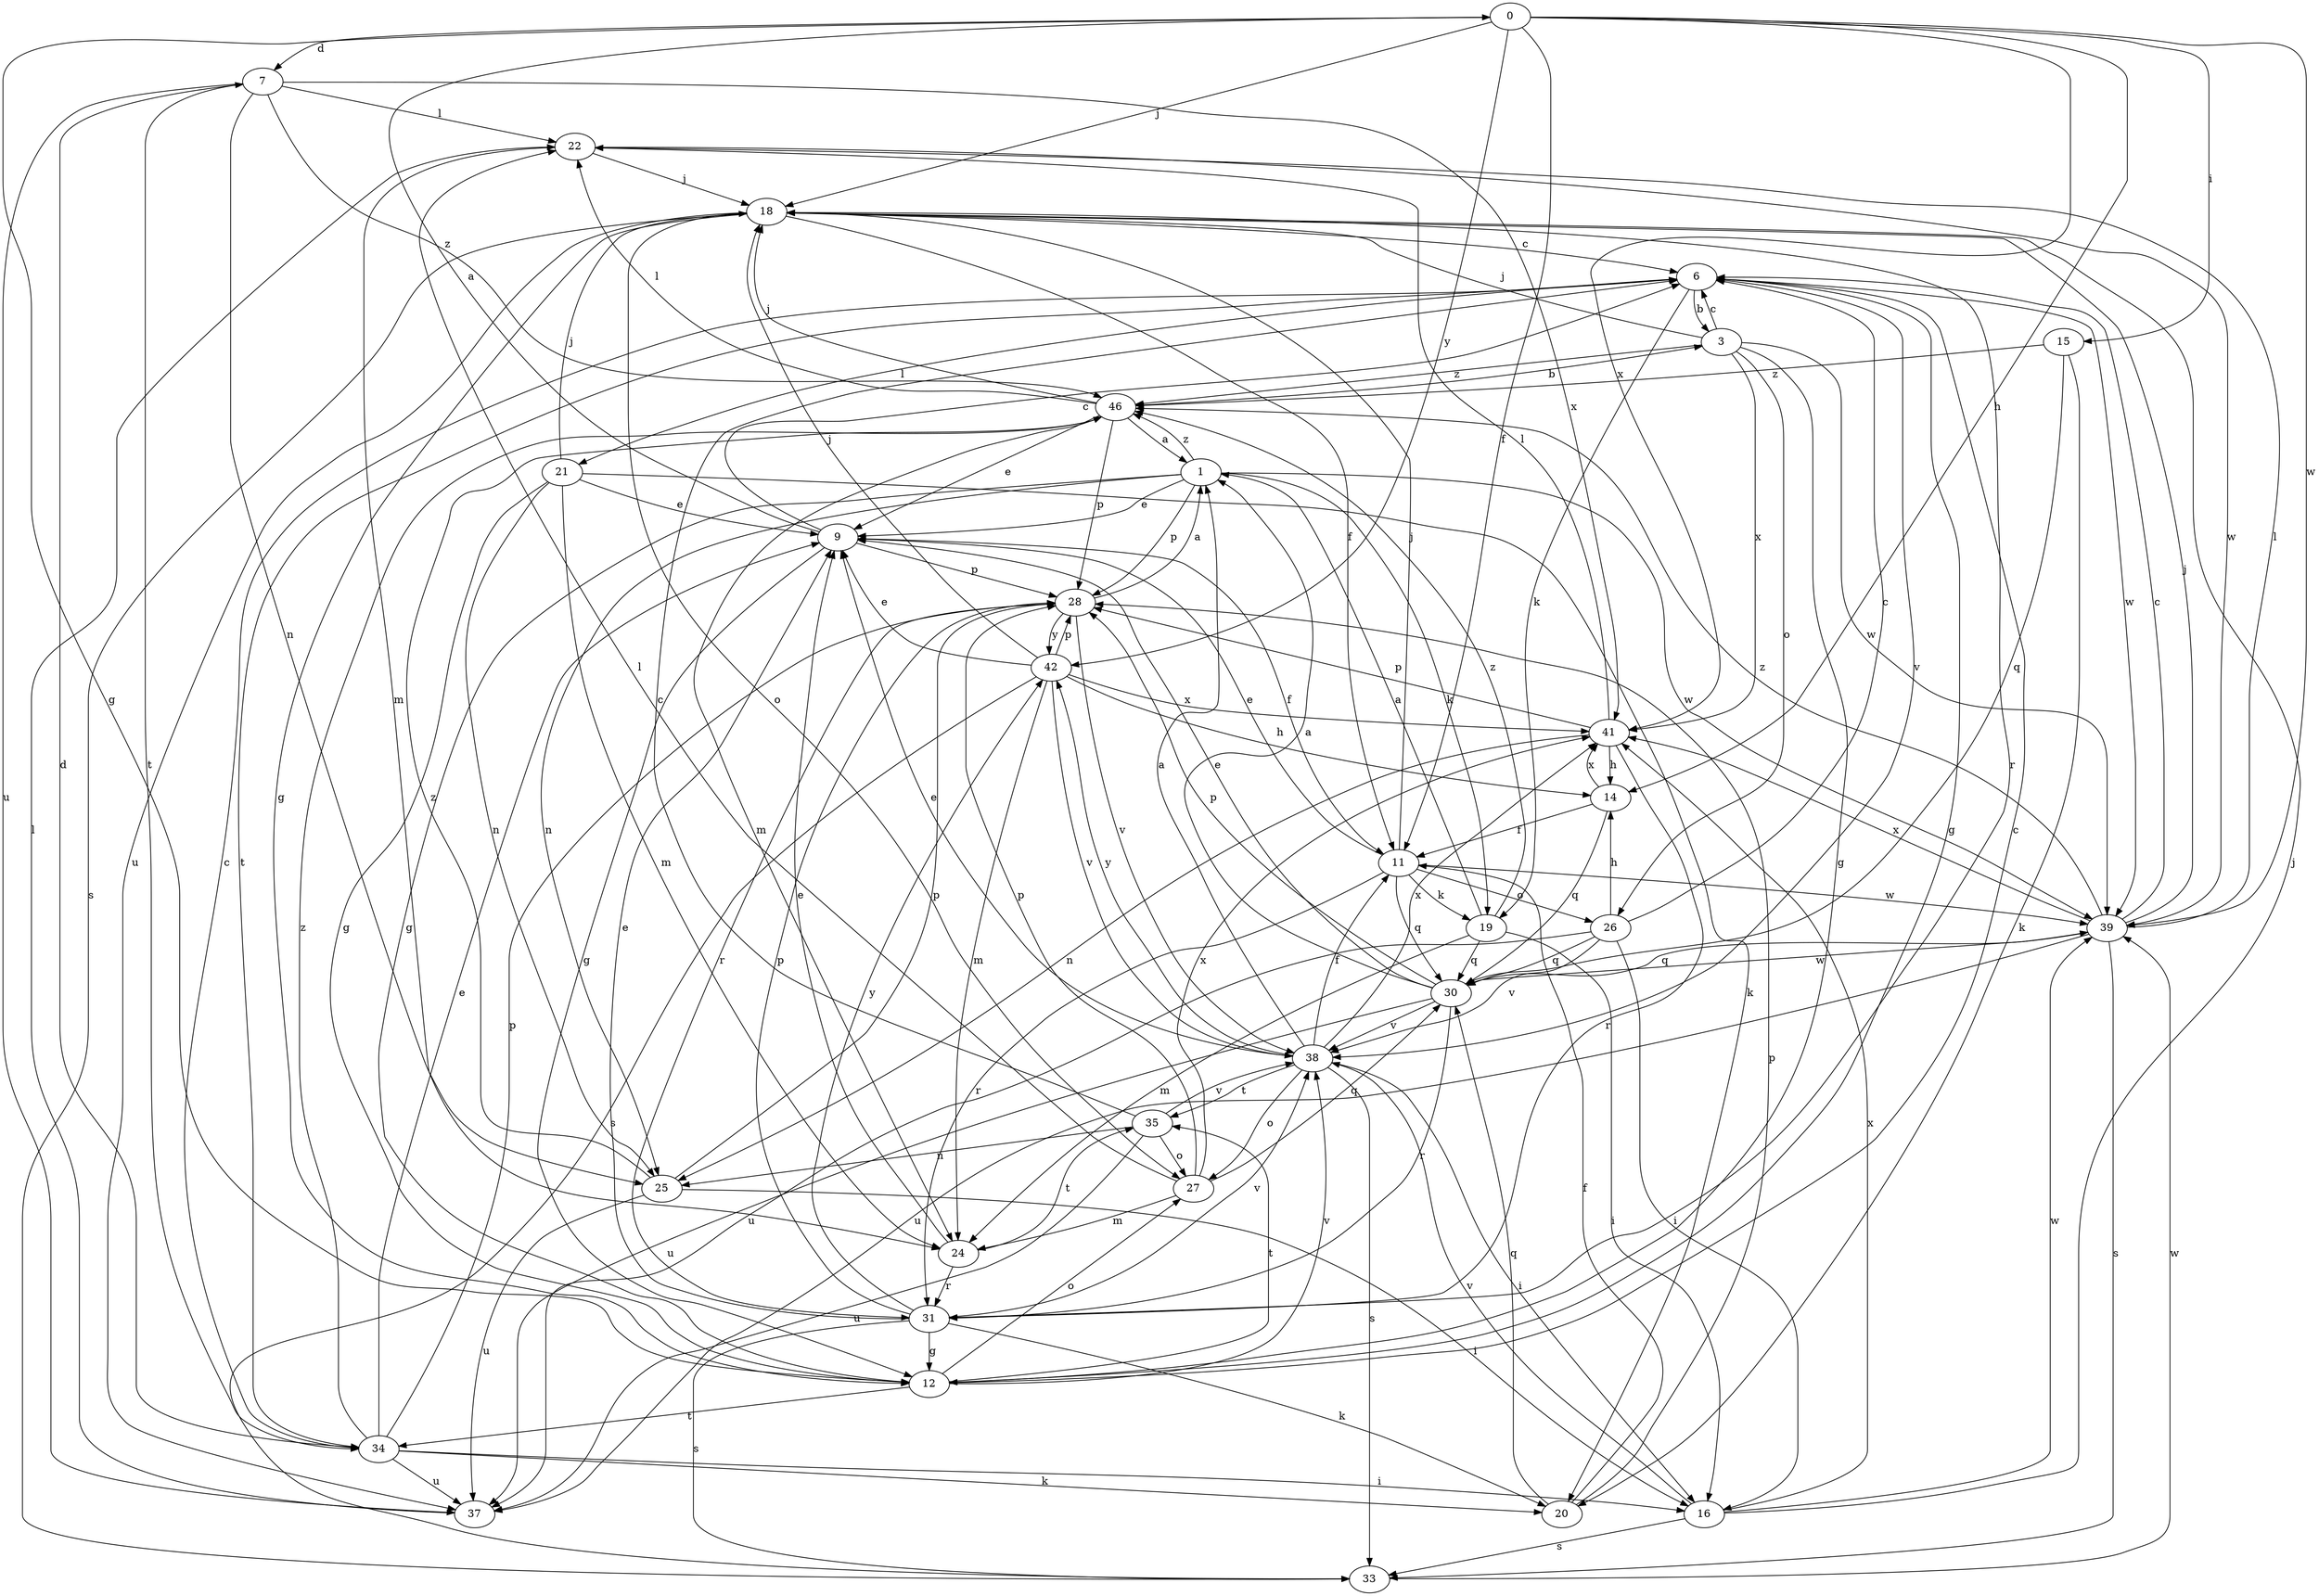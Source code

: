 strict digraph  {
0;
1;
3;
6;
7;
9;
11;
12;
14;
15;
16;
18;
19;
20;
21;
22;
24;
25;
26;
27;
28;
30;
31;
33;
34;
35;
37;
38;
39;
41;
42;
46;
0 -> 7  [label=d];
0 -> 11  [label=f];
0 -> 12  [label=g];
0 -> 14  [label=h];
0 -> 15  [label=i];
0 -> 18  [label=j];
0 -> 39  [label=w];
0 -> 41  [label=x];
0 -> 42  [label=y];
1 -> 9  [label=e];
1 -> 12  [label=g];
1 -> 19  [label=k];
1 -> 25  [label=n];
1 -> 28  [label=p];
1 -> 39  [label=w];
1 -> 46  [label=z];
3 -> 6  [label=c];
3 -> 12  [label=g];
3 -> 18  [label=j];
3 -> 26  [label=o];
3 -> 39  [label=w];
3 -> 41  [label=x];
3 -> 46  [label=z];
6 -> 3  [label=b];
6 -> 12  [label=g];
6 -> 19  [label=k];
6 -> 21  [label=l];
6 -> 34  [label=t];
6 -> 38  [label=v];
6 -> 39  [label=w];
7 -> 22  [label=l];
7 -> 25  [label=n];
7 -> 34  [label=t];
7 -> 37  [label=u];
7 -> 41  [label=x];
7 -> 46  [label=z];
9 -> 0  [label=a];
9 -> 6  [label=c];
9 -> 11  [label=f];
9 -> 12  [label=g];
9 -> 28  [label=p];
11 -> 9  [label=e];
11 -> 18  [label=j];
11 -> 19  [label=k];
11 -> 26  [label=o];
11 -> 30  [label=q];
11 -> 31  [label=r];
11 -> 39  [label=w];
12 -> 6  [label=c];
12 -> 27  [label=o];
12 -> 34  [label=t];
12 -> 35  [label=t];
12 -> 38  [label=v];
14 -> 11  [label=f];
14 -> 30  [label=q];
14 -> 41  [label=x];
15 -> 20  [label=k];
15 -> 30  [label=q];
15 -> 46  [label=z];
16 -> 18  [label=j];
16 -> 33  [label=s];
16 -> 38  [label=v];
16 -> 39  [label=w];
16 -> 41  [label=x];
18 -> 6  [label=c];
18 -> 11  [label=f];
18 -> 12  [label=g];
18 -> 27  [label=o];
18 -> 31  [label=r];
18 -> 33  [label=s];
18 -> 37  [label=u];
19 -> 1  [label=a];
19 -> 16  [label=i];
19 -> 24  [label=m];
19 -> 30  [label=q];
19 -> 46  [label=z];
20 -> 11  [label=f];
20 -> 28  [label=p];
20 -> 30  [label=q];
21 -> 9  [label=e];
21 -> 12  [label=g];
21 -> 18  [label=j];
21 -> 20  [label=k];
21 -> 24  [label=m];
21 -> 25  [label=n];
22 -> 18  [label=j];
22 -> 24  [label=m];
22 -> 39  [label=w];
24 -> 9  [label=e];
24 -> 31  [label=r];
24 -> 35  [label=t];
25 -> 16  [label=i];
25 -> 28  [label=p];
25 -> 37  [label=u];
25 -> 46  [label=z];
26 -> 6  [label=c];
26 -> 14  [label=h];
26 -> 16  [label=i];
26 -> 30  [label=q];
26 -> 37  [label=u];
26 -> 38  [label=v];
27 -> 22  [label=l];
27 -> 24  [label=m];
27 -> 28  [label=p];
27 -> 30  [label=q];
27 -> 41  [label=x];
28 -> 1  [label=a];
28 -> 31  [label=r];
28 -> 38  [label=v];
28 -> 42  [label=y];
30 -> 1  [label=a];
30 -> 9  [label=e];
30 -> 28  [label=p];
30 -> 31  [label=r];
30 -> 37  [label=u];
30 -> 38  [label=v];
30 -> 39  [label=w];
31 -> 9  [label=e];
31 -> 12  [label=g];
31 -> 20  [label=k];
31 -> 28  [label=p];
31 -> 33  [label=s];
31 -> 38  [label=v];
31 -> 42  [label=y];
33 -> 39  [label=w];
34 -> 6  [label=c];
34 -> 7  [label=d];
34 -> 9  [label=e];
34 -> 16  [label=i];
34 -> 20  [label=k];
34 -> 28  [label=p];
34 -> 37  [label=u];
34 -> 46  [label=z];
35 -> 6  [label=c];
35 -> 25  [label=n];
35 -> 27  [label=o];
35 -> 37  [label=u];
35 -> 38  [label=v];
37 -> 22  [label=l];
38 -> 1  [label=a];
38 -> 9  [label=e];
38 -> 11  [label=f];
38 -> 16  [label=i];
38 -> 27  [label=o];
38 -> 33  [label=s];
38 -> 35  [label=t];
38 -> 41  [label=x];
38 -> 42  [label=y];
39 -> 6  [label=c];
39 -> 18  [label=j];
39 -> 22  [label=l];
39 -> 30  [label=q];
39 -> 33  [label=s];
39 -> 37  [label=u];
39 -> 41  [label=x];
39 -> 46  [label=z];
41 -> 14  [label=h];
41 -> 22  [label=l];
41 -> 25  [label=n];
41 -> 28  [label=p];
41 -> 31  [label=r];
42 -> 9  [label=e];
42 -> 14  [label=h];
42 -> 18  [label=j];
42 -> 24  [label=m];
42 -> 28  [label=p];
42 -> 33  [label=s];
42 -> 38  [label=v];
42 -> 41  [label=x];
46 -> 1  [label=a];
46 -> 3  [label=b];
46 -> 9  [label=e];
46 -> 18  [label=j];
46 -> 22  [label=l];
46 -> 24  [label=m];
46 -> 28  [label=p];
}
